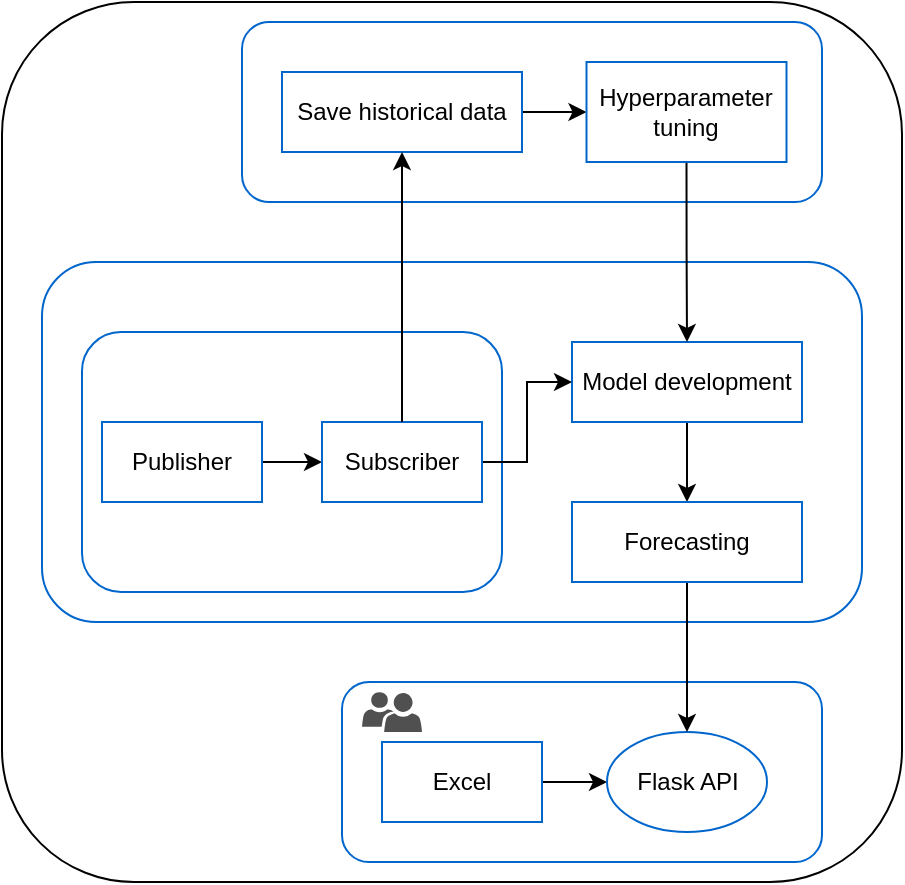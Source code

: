 <mxfile version="22.0.4" type="device">
  <diagram name="Page-1" id="_7TSk87IuLITaa8qJk9Z">
    <mxGraphModel dx="1290" dy="566" grid="1" gridSize="10" guides="1" tooltips="1" connect="1" arrows="1" fold="1" page="1" pageScale="1" pageWidth="3000" pageHeight="1000" math="0" shadow="0">
      <root>
        <mxCell id="0" />
        <mxCell id="1" parent="0" />
        <mxCell id="faAz2tDaaGwNb_haL-fb-38" value="" style="rounded=1;whiteSpace=wrap;html=1;" vertex="1" parent="1">
          <mxGeometry x="260" y="170" width="450" height="440" as="geometry" />
        </mxCell>
        <mxCell id="faAz2tDaaGwNb_haL-fb-25" value="" style="rounded=1;whiteSpace=wrap;html=1;strokeColor=#0066CC;" vertex="1" parent="1">
          <mxGeometry x="280" y="300" width="410" height="180" as="geometry" />
        </mxCell>
        <mxCell id="faAz2tDaaGwNb_haL-fb-5" value="" style="rounded=1;whiteSpace=wrap;html=1;strokeColor=#0066CC;" vertex="1" parent="1">
          <mxGeometry x="300" y="335" width="210" height="130" as="geometry" />
        </mxCell>
        <mxCell id="faAz2tDaaGwNb_haL-fb-18" style="edgeStyle=orthogonalEdgeStyle;rounded=0;orthogonalLoop=1;jettySize=auto;html=1;exitX=1;exitY=0.5;exitDx=0;exitDy=0;" edge="1" parent="1" source="faAz2tDaaGwNb_haL-fb-1" target="faAz2tDaaGwNb_haL-fb-15">
          <mxGeometry relative="1" as="geometry" />
        </mxCell>
        <mxCell id="faAz2tDaaGwNb_haL-fb-1" value="Publisher" style="rounded=0;whiteSpace=wrap;html=1;strokeColor=#0066CC;" vertex="1" parent="1">
          <mxGeometry x="310" y="380" width="80" height="40" as="geometry" />
        </mxCell>
        <mxCell id="faAz2tDaaGwNb_haL-fb-7" value="" style="rounded=1;whiteSpace=wrap;html=1;strokeColor=#0066CC;" vertex="1" parent="1">
          <mxGeometry x="430" y="510" width="240" height="90" as="geometry" />
        </mxCell>
        <mxCell id="faAz2tDaaGwNb_haL-fb-11" style="edgeStyle=orthogonalEdgeStyle;rounded=0;orthogonalLoop=1;jettySize=auto;html=1;exitX=1;exitY=0.5;exitDx=0;exitDy=0;entryX=0;entryY=0.5;entryDx=0;entryDy=0;" edge="1" parent="1" source="faAz2tDaaGwNb_haL-fb-8" target="faAz2tDaaGwNb_haL-fb-10">
          <mxGeometry relative="1" as="geometry" />
        </mxCell>
        <mxCell id="faAz2tDaaGwNb_haL-fb-8" value="Excel" style="rounded=0;whiteSpace=wrap;html=1;strokeColor=#0066CC;" vertex="1" parent="1">
          <mxGeometry x="450" y="540" width="80" height="40" as="geometry" />
        </mxCell>
        <mxCell id="faAz2tDaaGwNb_haL-fb-10" value="Flask API" style="ellipse;whiteSpace=wrap;html=1;strokeColor=#0066CC;" vertex="1" parent="1">
          <mxGeometry x="562.5" y="535" width="80" height="50" as="geometry" />
        </mxCell>
        <mxCell id="faAz2tDaaGwNb_haL-fb-16" value="" style="shape=image;verticalLabelPosition=bottom;labelBackgroundColor=default;verticalAlign=top;aspect=fixed;imageAspect=0;image=https://rotational.app/assets/rotational-2dd927dd.svg;" vertex="1" parent="1">
          <mxGeometry x="310" y="340" width="27.53" height="30" as="geometry" />
        </mxCell>
        <mxCell id="faAz2tDaaGwNb_haL-fb-24" style="edgeStyle=orthogonalEdgeStyle;rounded=0;orthogonalLoop=1;jettySize=auto;html=1;exitX=0.5;exitY=1;exitDx=0;exitDy=0;entryX=0.5;entryY=0;entryDx=0;entryDy=0;" edge="1" parent="1" source="faAz2tDaaGwNb_haL-fb-17" target="faAz2tDaaGwNb_haL-fb-23">
          <mxGeometry relative="1" as="geometry" />
        </mxCell>
        <mxCell id="faAz2tDaaGwNb_haL-fb-17" value="Model development" style="rounded=0;whiteSpace=wrap;html=1;strokeColor=#0066CC;" vertex="1" parent="1">
          <mxGeometry x="545" y="340" width="115" height="40" as="geometry" />
        </mxCell>
        <mxCell id="faAz2tDaaGwNb_haL-fb-21" style="edgeStyle=orthogonalEdgeStyle;rounded=0;orthogonalLoop=1;jettySize=auto;html=1;exitX=1;exitY=0.5;exitDx=0;exitDy=0;entryX=0;entryY=0.5;entryDx=0;entryDy=0;" edge="1" parent="1" source="faAz2tDaaGwNb_haL-fb-15" target="faAz2tDaaGwNb_haL-fb-17">
          <mxGeometry relative="1" as="geometry" />
        </mxCell>
        <mxCell id="faAz2tDaaGwNb_haL-fb-15" value="Subscriber" style="rounded=0;whiteSpace=wrap;html=1;strokeColor=#0066CC;" vertex="1" parent="1">
          <mxGeometry x="420" y="380" width="80" height="40" as="geometry" />
        </mxCell>
        <mxCell id="faAz2tDaaGwNb_haL-fb-26" style="edgeStyle=orthogonalEdgeStyle;rounded=0;orthogonalLoop=1;jettySize=auto;html=1;exitX=0.5;exitY=1;exitDx=0;exitDy=0;entryX=0.5;entryY=0;entryDx=0;entryDy=0;" edge="1" parent="1" source="faAz2tDaaGwNb_haL-fb-23" target="faAz2tDaaGwNb_haL-fb-10">
          <mxGeometry relative="1" as="geometry" />
        </mxCell>
        <mxCell id="faAz2tDaaGwNb_haL-fb-23" value="Forecasting" style="rounded=0;whiteSpace=wrap;html=1;strokeColor=#0066CC;" vertex="1" parent="1">
          <mxGeometry x="545" y="420" width="115" height="40" as="geometry" />
        </mxCell>
        <mxCell id="faAz2tDaaGwNb_haL-fb-28" value="" style="sketch=0;pointerEvents=1;shadow=0;dashed=0;html=1;strokeColor=none;labelPosition=center;verticalLabelPosition=bottom;verticalAlign=top;align=center;fillColor=#505050;shape=mxgraph.mscae.intune.user_group" vertex="1" parent="1">
          <mxGeometry x="440" y="515" width="30" height="20" as="geometry" />
        </mxCell>
        <mxCell id="faAz2tDaaGwNb_haL-fb-29" value="" style="shape=image;verticalLabelPosition=bottom;labelBackgroundColor=default;verticalAlign=top;aspect=fixed;imageAspect=0;image=https://production-media.paperswithcode.com/social-images/IIGvoRhcqPHRAxAp.svg;" vertex="1" parent="1">
          <mxGeometry x="624.5" y="316.98" width="54.55" height="13.02" as="geometry" />
        </mxCell>
        <mxCell id="faAz2tDaaGwNb_haL-fb-30" value="" style="rounded=1;whiteSpace=wrap;html=1;strokeColor=#0066CC;" vertex="1" parent="1">
          <mxGeometry x="380" y="180" width="290" height="90" as="geometry" />
        </mxCell>
        <mxCell id="faAz2tDaaGwNb_haL-fb-35" style="edgeStyle=orthogonalEdgeStyle;rounded=0;orthogonalLoop=1;jettySize=auto;html=1;exitX=1;exitY=0.5;exitDx=0;exitDy=0;entryX=0;entryY=0.5;entryDx=0;entryDy=0;" edge="1" parent="1" source="faAz2tDaaGwNb_haL-fb-31" target="faAz2tDaaGwNb_haL-fb-33">
          <mxGeometry relative="1" as="geometry" />
        </mxCell>
        <mxCell id="faAz2tDaaGwNb_haL-fb-31" value="Save historical data" style="rounded=0;whiteSpace=wrap;html=1;strokeColor=#0066CC;" vertex="1" parent="1">
          <mxGeometry x="400" y="205" width="120" height="40" as="geometry" />
        </mxCell>
        <mxCell id="faAz2tDaaGwNb_haL-fb-34" style="edgeStyle=orthogonalEdgeStyle;rounded=0;orthogonalLoop=1;jettySize=auto;html=1;exitX=0.5;exitY=1;exitDx=0;exitDy=0;" edge="1" parent="1" source="faAz2tDaaGwNb_haL-fb-33" target="faAz2tDaaGwNb_haL-fb-17">
          <mxGeometry relative="1" as="geometry" />
        </mxCell>
        <mxCell id="faAz2tDaaGwNb_haL-fb-33" value="Hyperparameter tuning" style="rounded=0;whiteSpace=wrap;html=1;strokeColor=#0066CC;" vertex="1" parent="1">
          <mxGeometry x="552.25" y="200" width="100" height="50" as="geometry" />
        </mxCell>
        <mxCell id="faAz2tDaaGwNb_haL-fb-36" style="edgeStyle=orthogonalEdgeStyle;rounded=0;orthogonalLoop=1;jettySize=auto;html=1;exitX=0.5;exitY=0;exitDx=0;exitDy=0;entryX=0.5;entryY=1;entryDx=0;entryDy=0;" edge="1" parent="1" source="faAz2tDaaGwNb_haL-fb-15" target="faAz2tDaaGwNb_haL-fb-31">
          <mxGeometry relative="1" as="geometry" />
        </mxCell>
        <mxCell id="faAz2tDaaGwNb_haL-fb-37" value="" style="shape=image;verticalLabelPosition=bottom;labelBackgroundColor=default;verticalAlign=top;aspect=fixed;imageAspect=0;image=https://upload.wikimedia.org/wikipedia/commons/thumb/c/c3/Python-logo-notext.svg/1869px-Python-logo-notext.svg.png;" vertex="1" parent="1">
          <mxGeometry x="390" y="185.82" width="17.5" height="19.18" as="geometry" />
        </mxCell>
      </root>
    </mxGraphModel>
  </diagram>
</mxfile>
